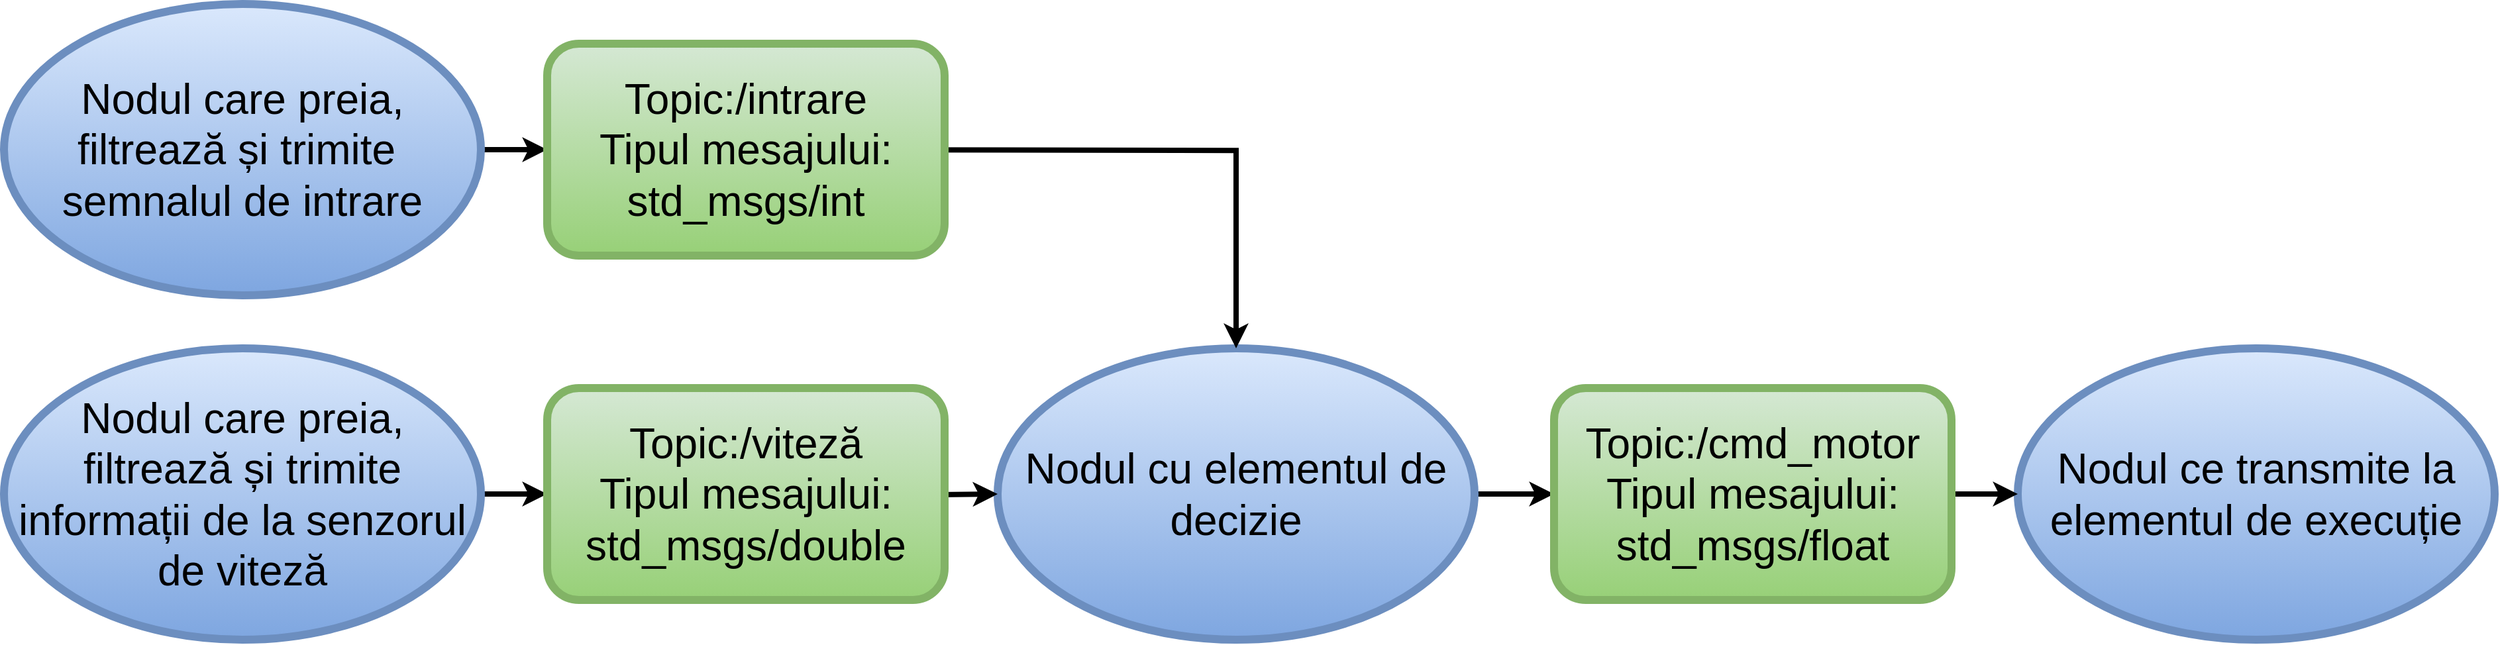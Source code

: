 <mxfile version="24.5.5" type="device">
  <diagram name="Page-1" id="XLbjpfaqYLDro0OIsdjI">
    <mxGraphModel dx="1912" dy="1029" grid="1" gridSize="10" guides="1" tooltips="1" connect="1" arrows="1" fold="1" page="1" pageScale="1" pageWidth="850" pageHeight="1100" math="0" shadow="0">
      <root>
        <mxCell id="0" />
        <mxCell id="1" parent="0" />
        <mxCell id="bhjNAZ4mAyjK180DVf1M-5" style="edgeStyle=orthogonalEdgeStyle;rounded=0;orthogonalLoop=1;jettySize=auto;html=1;strokeWidth=4;fontSize=32;" edge="1" parent="1" source="bhjNAZ4mAyjK180DVf1M-2" target="bhjNAZ4mAyjK180DVf1M-4">
          <mxGeometry relative="1" as="geometry" />
        </mxCell>
        <mxCell id="bhjNAZ4mAyjK180DVf1M-2" value="&lt;div style=&quot;font-size: 32px;&quot;&gt;Nodul care preia, filtrează și trimite informații de la&amp;nbsp;&lt;span style=&quot;font-size: 32px;&quot;&gt;senzorul&lt;/span&gt;&lt;/div&gt;&lt;div style=&quot;font-size: 32px;&quot;&gt;&lt;span style=&quot;font-size: 32px;&quot;&gt;de viteză&lt;/span&gt;&lt;/div&gt;" style="ellipse;whiteSpace=wrap;html=1;strokeWidth=6;fillColor=#dae8fc;strokeColor=#6c8ebf;gradientColor=#7ea6e0;fontSize=32;" vertex="1" parent="1">
          <mxGeometry x="370" y="680" width="360" height="220" as="geometry" />
        </mxCell>
        <mxCell id="bhjNAZ4mAyjK180DVf1M-13" style="edgeStyle=orthogonalEdgeStyle;rounded=0;orthogonalLoop=1;jettySize=auto;html=1;entryX=0;entryY=0.5;entryDx=0;entryDy=0;strokeWidth=4;fontSize=32;" edge="1" parent="1" source="bhjNAZ4mAyjK180DVf1M-3" target="bhjNAZ4mAyjK180DVf1M-8">
          <mxGeometry relative="1" as="geometry" />
        </mxCell>
        <mxCell id="bhjNAZ4mAyjK180DVf1M-3" value="&lt;span style=&quot;font-size: 32px;&quot;&gt;Nodul cu elementul de decizie&lt;/span&gt;" style="ellipse;whiteSpace=wrap;html=1;strokeWidth=6;fillColor=#dae8fc;strokeColor=#6c8ebf;gradientColor=#7ea6e0;fontSize=32;" vertex="1" parent="1">
          <mxGeometry x="1120" y="680" width="360" height="220" as="geometry" />
        </mxCell>
        <mxCell id="bhjNAZ4mAyjK180DVf1M-6" style="edgeStyle=orthogonalEdgeStyle;rounded=0;orthogonalLoop=1;jettySize=auto;html=1;strokeWidth=4;fontSize=32;" edge="1" parent="1" target="bhjNAZ4mAyjK180DVf1M-3">
          <mxGeometry relative="1" as="geometry">
            <mxPoint x="1030" y="790" as="sourcePoint" />
          </mxGeometry>
        </mxCell>
        <mxCell id="bhjNAZ4mAyjK180DVf1M-4" value="&lt;font style=&quot;font-size: 32px;&quot;&gt;Topic:/viteză&lt;/font&gt;&lt;div style=&quot;font-size: 32px;&quot;&gt;&lt;span style=&quot;font-size: 32px;&quot;&gt;Tipul mesajului: std_msgs/double&lt;/span&gt;&lt;/div&gt;" style="rounded=1;whiteSpace=wrap;html=1;fillColor=#d5e8d4;gradientColor=#97d077;strokeColor=#82b366;strokeWidth=6;fontSize=32;" vertex="1" parent="1">
          <mxGeometry x="780" y="710" width="300" height="160" as="geometry" />
        </mxCell>
        <mxCell id="bhjNAZ4mAyjK180DVf1M-7" value="&lt;span style=&quot;font-size: 32px;&quot;&gt;Nodul ce transmite la elementul de execuție&lt;/span&gt;" style="ellipse;whiteSpace=wrap;html=1;strokeWidth=6;fillColor=#dae8fc;strokeColor=#6c8ebf;gradientColor=#7ea6e0;fontSize=32;" vertex="1" parent="1">
          <mxGeometry x="1890" y="680" width="360" height="220" as="geometry" />
        </mxCell>
        <mxCell id="bhjNAZ4mAyjK180DVf1M-14" style="edgeStyle=orthogonalEdgeStyle;rounded=0;orthogonalLoop=1;jettySize=auto;html=1;strokeWidth=4;fontSize=32;" edge="1" parent="1" source="bhjNAZ4mAyjK180DVf1M-8" target="bhjNAZ4mAyjK180DVf1M-7">
          <mxGeometry relative="1" as="geometry" />
        </mxCell>
        <mxCell id="bhjNAZ4mAyjK180DVf1M-8" value="&lt;font style=&quot;font-size: 32px;&quot;&gt;Topic:/cmd_motor&lt;/font&gt;&lt;div style=&quot;font-size: 32px;&quot;&gt;&lt;span style=&quot;font-size: 32px;&quot;&gt;Tipul mesajului: std_msgs/float&lt;/span&gt;&lt;/div&gt;" style="rounded=1;whiteSpace=wrap;html=1;fillColor=#d5e8d4;gradientColor=#97d077;strokeColor=#82b366;strokeWidth=6;fontSize=32;" vertex="1" parent="1">
          <mxGeometry x="1540" y="710" width="300" height="160" as="geometry" />
        </mxCell>
        <mxCell id="bhjNAZ4mAyjK180DVf1M-15" style="edgeStyle=orthogonalEdgeStyle;rounded=0;orthogonalLoop=1;jettySize=auto;html=1;strokeWidth=4;fontSize=32;" edge="1" parent="1" source="bhjNAZ4mAyjK180DVf1M-11" target="bhjNAZ4mAyjK180DVf1M-12">
          <mxGeometry relative="1" as="geometry" />
        </mxCell>
        <mxCell id="bhjNAZ4mAyjK180DVf1M-11" value="&lt;span style=&quot;font-size: 32px;&quot;&gt;Nodul care preia, filtrează și trimite&amp;nbsp;&lt;/span&gt;&lt;div style=&quot;font-size: 32px;&quot;&gt;&lt;span style=&quot;font-size: 32px;&quot;&gt;semnalul de intrare&lt;/span&gt;&lt;/div&gt;" style="ellipse;whiteSpace=wrap;html=1;strokeWidth=6;fillColor=#dae8fc;strokeColor=#6c8ebf;gradientColor=#7ea6e0;fontSize=32;" vertex="1" parent="1">
          <mxGeometry x="370" y="420" width="360" height="220" as="geometry" />
        </mxCell>
        <mxCell id="bhjNAZ4mAyjK180DVf1M-16" style="edgeStyle=orthogonalEdgeStyle;rounded=0;orthogonalLoop=1;jettySize=auto;html=1;entryX=0.5;entryY=0;entryDx=0;entryDy=0;strokeWidth=4;fontSize=32;" edge="1" parent="1" target="bhjNAZ4mAyjK180DVf1M-3">
          <mxGeometry relative="1" as="geometry">
            <mxPoint x="1030" y="530.067" as="sourcePoint" />
          </mxGeometry>
        </mxCell>
        <mxCell id="bhjNAZ4mAyjK180DVf1M-12" value="&lt;font style=&quot;font-size: 32px;&quot;&gt;Topic:/intrare&lt;/font&gt;&lt;div style=&quot;font-size: 32px;&quot;&gt;&lt;span style=&quot;font-size: 32px;&quot;&gt;Tipul mesajului: std_msgs/int&lt;/span&gt;&lt;/div&gt;" style="rounded=1;whiteSpace=wrap;html=1;fillColor=#d5e8d4;gradientColor=#97d077;strokeColor=#82b366;strokeWidth=6;fontSize=32;" vertex="1" parent="1">
          <mxGeometry x="780" y="450" width="300" height="160" as="geometry" />
        </mxCell>
      </root>
    </mxGraphModel>
  </diagram>
</mxfile>
